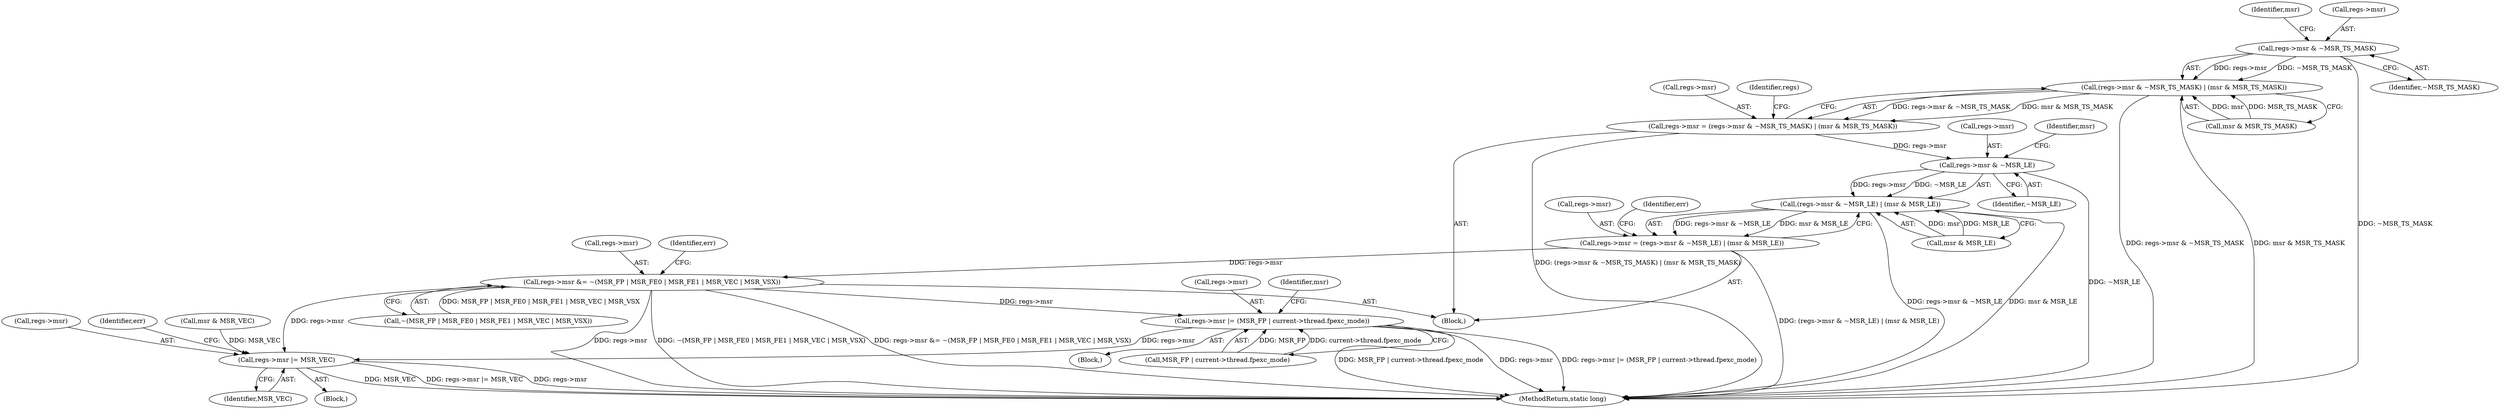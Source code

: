 digraph "0_linux_d2b9d2a5ad5ef04ff978c9923d19730cb05efd55_0@pointer" {
"1000206" [label="(Call,regs->msr & ~MSR_TS_MASK)"];
"1000205" [label="(Call,(regs->msr & ~MSR_TS_MASK) | (msr & MSR_TS_MASK))"];
"1000201" [label="(Call,regs->msr = (regs->msr & ~MSR_TS_MASK) | (msr & MSR_TS_MASK))"];
"1000219" [label="(Call,regs->msr & ~MSR_LE)"];
"1000218" [label="(Call,(regs->msr & ~MSR_LE) | (msr & MSR_LE))"];
"1000214" [label="(Call,regs->msr = (regs->msr & ~MSR_LE) | (msr & MSR_LE))"];
"1000388" [label="(Call,regs->msr &= ~(MSR_FP | MSR_FE0 | MSR_FE1 | MSR_VEC | MSR_VSX))"];
"1000691" [label="(Call,regs->msr |= (MSR_FP | current->thread.fpexc_mode))"];
"1000712" [label="(Call,regs->msr |= MSR_VEC)"];
"1000210" [label="(Identifier,~MSR_TS_MASK)"];
"1000392" [label="(Call,~(MSR_FP | MSR_FE0 | MSR_FE1 | MSR_VEC | MSR_VSX))"];
"1000212" [label="(Identifier,msr)"];
"1000691" [label="(Call,regs->msr |= (MSR_FP | current->thread.fpexc_mode))"];
"1000713" [label="(Call,regs->msr)"];
"1000685" [label="(Block,)"];
"1000692" [label="(Call,regs->msr)"];
"1000211" [label="(Call,msr & MSR_TS_MASK)"];
"1000718" [label="(Identifier,err)"];
"1000205" [label="(Call,(regs->msr & ~MSR_TS_MASK) | (msr & MSR_TS_MASK))"];
"1000388" [label="(Call,regs->msr &= ~(MSR_FP | MSR_FE0 | MSR_FE1 | MSR_VEC | MSR_VSX))"];
"1000219" [label="(Call,regs->msr & ~MSR_LE)"];
"1000706" [label="(Block,)"];
"1000214" [label="(Call,regs->msr = (regs->msr & ~MSR_LE) | (msr & MSR_LE))"];
"1000216" [label="(Identifier,regs)"];
"1000712" [label="(Call,regs->msr |= MSR_VEC)"];
"1000695" [label="(Call,MSR_FP | current->thread.fpexc_mode)"];
"1000703" [label="(Call,msr & MSR_VEC)"];
"1000202" [label="(Call,regs->msr)"];
"1000201" [label="(Call,regs->msr = (regs->msr & ~MSR_TS_MASK) | (msr & MSR_TS_MASK))"];
"1000223" [label="(Identifier,~MSR_LE)"];
"1000121" [label="(Block,)"];
"1000704" [label="(Identifier,msr)"];
"1000206" [label="(Call,regs->msr & ~MSR_TS_MASK)"];
"1000403" [label="(Identifier,err)"];
"1000224" [label="(Call,msr & MSR_LE)"];
"1000716" [label="(Identifier,MSR_VEC)"];
"1000719" [label="(MethodReturn,static long)"];
"1000220" [label="(Call,regs->msr)"];
"1000207" [label="(Call,regs->msr)"];
"1000389" [label="(Call,regs->msr)"];
"1000215" [label="(Call,regs->msr)"];
"1000225" [label="(Identifier,msr)"];
"1000228" [label="(Identifier,err)"];
"1000218" [label="(Call,(regs->msr & ~MSR_LE) | (msr & MSR_LE))"];
"1000206" -> "1000205"  [label="AST: "];
"1000206" -> "1000210"  [label="CFG: "];
"1000207" -> "1000206"  [label="AST: "];
"1000210" -> "1000206"  [label="AST: "];
"1000212" -> "1000206"  [label="CFG: "];
"1000206" -> "1000719"  [label="DDG: ~MSR_TS_MASK"];
"1000206" -> "1000205"  [label="DDG: regs->msr"];
"1000206" -> "1000205"  [label="DDG: ~MSR_TS_MASK"];
"1000205" -> "1000201"  [label="AST: "];
"1000205" -> "1000211"  [label="CFG: "];
"1000211" -> "1000205"  [label="AST: "];
"1000201" -> "1000205"  [label="CFG: "];
"1000205" -> "1000719"  [label="DDG: regs->msr & ~MSR_TS_MASK"];
"1000205" -> "1000719"  [label="DDG: msr & MSR_TS_MASK"];
"1000205" -> "1000201"  [label="DDG: regs->msr & ~MSR_TS_MASK"];
"1000205" -> "1000201"  [label="DDG: msr & MSR_TS_MASK"];
"1000211" -> "1000205"  [label="DDG: msr"];
"1000211" -> "1000205"  [label="DDG: MSR_TS_MASK"];
"1000201" -> "1000121"  [label="AST: "];
"1000202" -> "1000201"  [label="AST: "];
"1000216" -> "1000201"  [label="CFG: "];
"1000201" -> "1000719"  [label="DDG: (regs->msr & ~MSR_TS_MASK) | (msr & MSR_TS_MASK)"];
"1000201" -> "1000219"  [label="DDG: regs->msr"];
"1000219" -> "1000218"  [label="AST: "];
"1000219" -> "1000223"  [label="CFG: "];
"1000220" -> "1000219"  [label="AST: "];
"1000223" -> "1000219"  [label="AST: "];
"1000225" -> "1000219"  [label="CFG: "];
"1000219" -> "1000719"  [label="DDG: ~MSR_LE"];
"1000219" -> "1000218"  [label="DDG: regs->msr"];
"1000219" -> "1000218"  [label="DDG: ~MSR_LE"];
"1000218" -> "1000214"  [label="AST: "];
"1000218" -> "1000224"  [label="CFG: "];
"1000224" -> "1000218"  [label="AST: "];
"1000214" -> "1000218"  [label="CFG: "];
"1000218" -> "1000719"  [label="DDG: regs->msr & ~MSR_LE"];
"1000218" -> "1000719"  [label="DDG: msr & MSR_LE"];
"1000218" -> "1000214"  [label="DDG: regs->msr & ~MSR_LE"];
"1000218" -> "1000214"  [label="DDG: msr & MSR_LE"];
"1000224" -> "1000218"  [label="DDG: msr"];
"1000224" -> "1000218"  [label="DDG: MSR_LE"];
"1000214" -> "1000121"  [label="AST: "];
"1000215" -> "1000214"  [label="AST: "];
"1000228" -> "1000214"  [label="CFG: "];
"1000214" -> "1000719"  [label="DDG: (regs->msr & ~MSR_LE) | (msr & MSR_LE)"];
"1000214" -> "1000388"  [label="DDG: regs->msr"];
"1000388" -> "1000121"  [label="AST: "];
"1000388" -> "1000392"  [label="CFG: "];
"1000389" -> "1000388"  [label="AST: "];
"1000392" -> "1000388"  [label="AST: "];
"1000403" -> "1000388"  [label="CFG: "];
"1000388" -> "1000719"  [label="DDG: regs->msr"];
"1000388" -> "1000719"  [label="DDG: ~(MSR_FP | MSR_FE0 | MSR_FE1 | MSR_VEC | MSR_VSX)"];
"1000388" -> "1000719"  [label="DDG: regs->msr &= ~(MSR_FP | MSR_FE0 | MSR_FE1 | MSR_VEC | MSR_VSX)"];
"1000392" -> "1000388"  [label="DDG: MSR_FP | MSR_FE0 | MSR_FE1 | MSR_VEC | MSR_VSX"];
"1000388" -> "1000691"  [label="DDG: regs->msr"];
"1000388" -> "1000712"  [label="DDG: regs->msr"];
"1000691" -> "1000685"  [label="AST: "];
"1000691" -> "1000695"  [label="CFG: "];
"1000692" -> "1000691"  [label="AST: "];
"1000695" -> "1000691"  [label="AST: "];
"1000704" -> "1000691"  [label="CFG: "];
"1000691" -> "1000719"  [label="DDG: MSR_FP | current->thread.fpexc_mode"];
"1000691" -> "1000719"  [label="DDG: regs->msr"];
"1000691" -> "1000719"  [label="DDG: regs->msr |= (MSR_FP | current->thread.fpexc_mode)"];
"1000695" -> "1000691"  [label="DDG: MSR_FP"];
"1000695" -> "1000691"  [label="DDG: current->thread.fpexc_mode"];
"1000691" -> "1000712"  [label="DDG: regs->msr"];
"1000712" -> "1000706"  [label="AST: "];
"1000712" -> "1000716"  [label="CFG: "];
"1000713" -> "1000712"  [label="AST: "];
"1000716" -> "1000712"  [label="AST: "];
"1000718" -> "1000712"  [label="CFG: "];
"1000712" -> "1000719"  [label="DDG: MSR_VEC"];
"1000712" -> "1000719"  [label="DDG: regs->msr |= MSR_VEC"];
"1000712" -> "1000719"  [label="DDG: regs->msr"];
"1000703" -> "1000712"  [label="DDG: MSR_VEC"];
}
